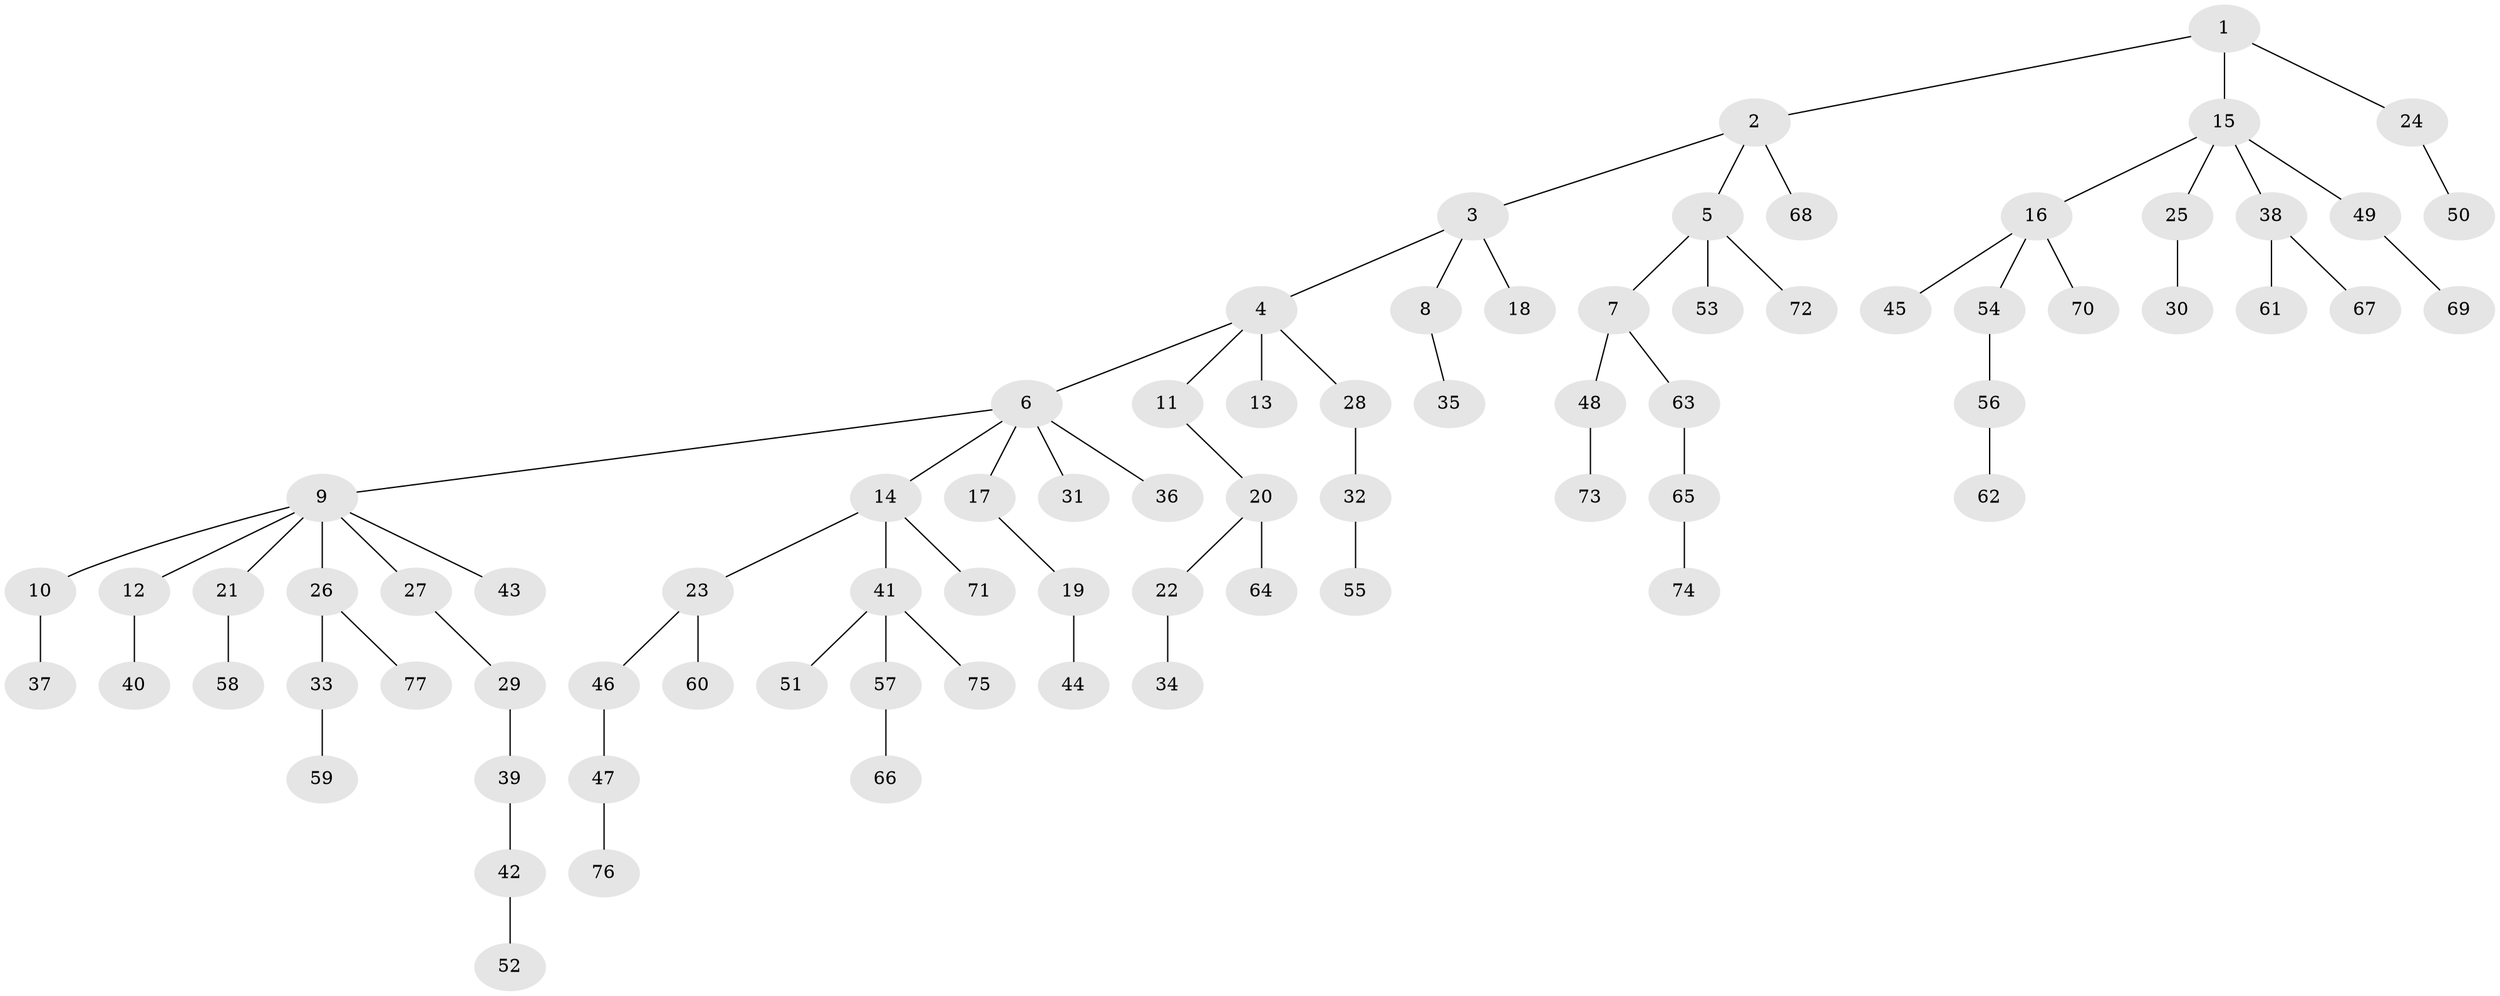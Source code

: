 // coarse degree distribution, {3: 0.08163265306122448, 4: 0.02040816326530612, 5: 0.04081632653061224, 8: 0.04081632653061224, 1: 0.6122448979591837, 6: 0.02040816326530612, 2: 0.1836734693877551}
// Generated by graph-tools (version 1.1) at 2025/52/02/27/25 19:52:10]
// undirected, 77 vertices, 76 edges
graph export_dot {
graph [start="1"]
  node [color=gray90,style=filled];
  1;
  2;
  3;
  4;
  5;
  6;
  7;
  8;
  9;
  10;
  11;
  12;
  13;
  14;
  15;
  16;
  17;
  18;
  19;
  20;
  21;
  22;
  23;
  24;
  25;
  26;
  27;
  28;
  29;
  30;
  31;
  32;
  33;
  34;
  35;
  36;
  37;
  38;
  39;
  40;
  41;
  42;
  43;
  44;
  45;
  46;
  47;
  48;
  49;
  50;
  51;
  52;
  53;
  54;
  55;
  56;
  57;
  58;
  59;
  60;
  61;
  62;
  63;
  64;
  65;
  66;
  67;
  68;
  69;
  70;
  71;
  72;
  73;
  74;
  75;
  76;
  77;
  1 -- 2;
  1 -- 15;
  1 -- 24;
  2 -- 3;
  2 -- 5;
  2 -- 68;
  3 -- 4;
  3 -- 8;
  3 -- 18;
  4 -- 6;
  4 -- 11;
  4 -- 13;
  4 -- 28;
  5 -- 7;
  5 -- 53;
  5 -- 72;
  6 -- 9;
  6 -- 14;
  6 -- 17;
  6 -- 31;
  6 -- 36;
  7 -- 48;
  7 -- 63;
  8 -- 35;
  9 -- 10;
  9 -- 12;
  9 -- 21;
  9 -- 26;
  9 -- 27;
  9 -- 43;
  10 -- 37;
  11 -- 20;
  12 -- 40;
  14 -- 23;
  14 -- 41;
  14 -- 71;
  15 -- 16;
  15 -- 25;
  15 -- 38;
  15 -- 49;
  16 -- 45;
  16 -- 54;
  16 -- 70;
  17 -- 19;
  19 -- 44;
  20 -- 22;
  20 -- 64;
  21 -- 58;
  22 -- 34;
  23 -- 46;
  23 -- 60;
  24 -- 50;
  25 -- 30;
  26 -- 33;
  26 -- 77;
  27 -- 29;
  28 -- 32;
  29 -- 39;
  32 -- 55;
  33 -- 59;
  38 -- 61;
  38 -- 67;
  39 -- 42;
  41 -- 51;
  41 -- 57;
  41 -- 75;
  42 -- 52;
  46 -- 47;
  47 -- 76;
  48 -- 73;
  49 -- 69;
  54 -- 56;
  56 -- 62;
  57 -- 66;
  63 -- 65;
  65 -- 74;
}
